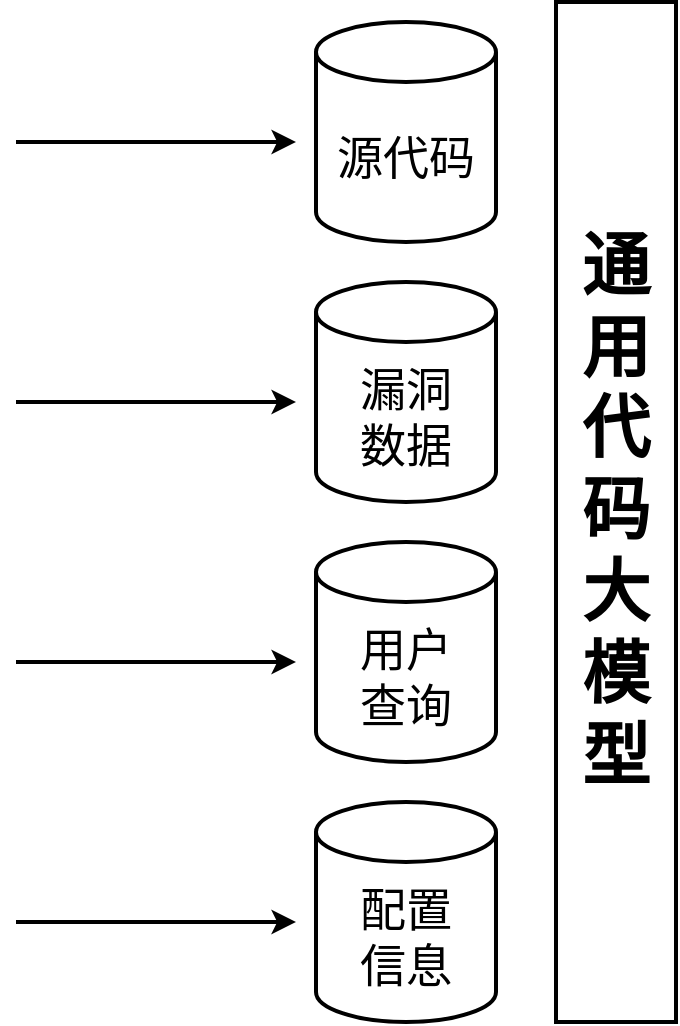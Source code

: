<mxfile version="24.3.1" type="github">
  <diagram name="第 1 页" id="iUOvayJNFla-pqnQ5Y2Z">
    <mxGraphModel dx="1181" dy="850" grid="1" gridSize="10" guides="1" tooltips="1" connect="1" arrows="1" fold="1" page="1" pageScale="1" pageWidth="827" pageHeight="1169" math="0" shadow="0">
      <root>
        <mxCell id="0" />
        <mxCell id="1" parent="0" />
        <mxCell id="dkddPo8VYmYa-G63gDVe-1" value="源代码" style="shape=cylinder3;whiteSpace=wrap;html=1;boundedLbl=1;backgroundOutline=1;size=15;strokeWidth=2;fontFamily=宋体;fontSize=23;" vertex="1" parent="1">
          <mxGeometry x="200" y="100" width="90" height="110" as="geometry" />
        </mxCell>
        <mxCell id="dkddPo8VYmYa-G63gDVe-2" value="" style="endArrow=classic;html=1;rounded=0;strokeWidth=2;" edge="1" parent="1">
          <mxGeometry width="50" height="50" relative="1" as="geometry">
            <mxPoint x="50" y="160" as="sourcePoint" />
            <mxPoint x="190" y="160" as="targetPoint" />
          </mxGeometry>
        </mxCell>
        <mxCell id="dkddPo8VYmYa-G63gDVe-3" value="漏洞&lt;div&gt;数据&lt;/div&gt;" style="shape=cylinder3;whiteSpace=wrap;html=1;boundedLbl=1;backgroundOutline=1;size=15;strokeWidth=2;fontFamily=宋体;fontSize=23;" vertex="1" parent="1">
          <mxGeometry x="200" y="230" width="90" height="110" as="geometry" />
        </mxCell>
        <mxCell id="dkddPo8VYmYa-G63gDVe-4" value="" style="endArrow=classic;html=1;rounded=0;strokeWidth=2;" edge="1" parent="1">
          <mxGeometry width="50" height="50" relative="1" as="geometry">
            <mxPoint x="50" y="290" as="sourcePoint" />
            <mxPoint x="190" y="290" as="targetPoint" />
          </mxGeometry>
        </mxCell>
        <mxCell id="dkddPo8VYmYa-G63gDVe-5" value="用户&lt;div&gt;查询&lt;/div&gt;" style="shape=cylinder3;whiteSpace=wrap;html=1;boundedLbl=1;backgroundOutline=1;size=15;strokeWidth=2;fontFamily=宋体;fontSize=23;" vertex="1" parent="1">
          <mxGeometry x="200" y="360" width="90" height="110" as="geometry" />
        </mxCell>
        <mxCell id="dkddPo8VYmYa-G63gDVe-6" value="" style="endArrow=classic;html=1;rounded=0;strokeWidth=2;" edge="1" parent="1">
          <mxGeometry width="50" height="50" relative="1" as="geometry">
            <mxPoint x="50" y="420" as="sourcePoint" />
            <mxPoint x="190" y="420" as="targetPoint" />
          </mxGeometry>
        </mxCell>
        <mxCell id="dkddPo8VYmYa-G63gDVe-7" value="配置&lt;div&gt;信息&lt;/div&gt;" style="shape=cylinder3;whiteSpace=wrap;html=1;boundedLbl=1;backgroundOutline=1;size=15;strokeWidth=2;fontFamily=宋体;fontSize=23;" vertex="1" parent="1">
          <mxGeometry x="200" y="490" width="90" height="110" as="geometry" />
        </mxCell>
        <mxCell id="dkddPo8VYmYa-G63gDVe-8" value="" style="endArrow=classic;html=1;rounded=0;strokeWidth=2;" edge="1" parent="1">
          <mxGeometry width="50" height="50" relative="1" as="geometry">
            <mxPoint x="50" y="550" as="sourcePoint" />
            <mxPoint x="190" y="550" as="targetPoint" />
          </mxGeometry>
        </mxCell>
        <mxCell id="dkddPo8VYmYa-G63gDVe-10" value="通用代码大模型" style="rounded=0;whiteSpace=wrap;html=1;strokeWidth=2;fillColor=none;fontSize=34;fontFamily=宋体;fontStyle=1" vertex="1" parent="1">
          <mxGeometry x="320" y="90" width="60" height="510" as="geometry" />
        </mxCell>
      </root>
    </mxGraphModel>
  </diagram>
</mxfile>
